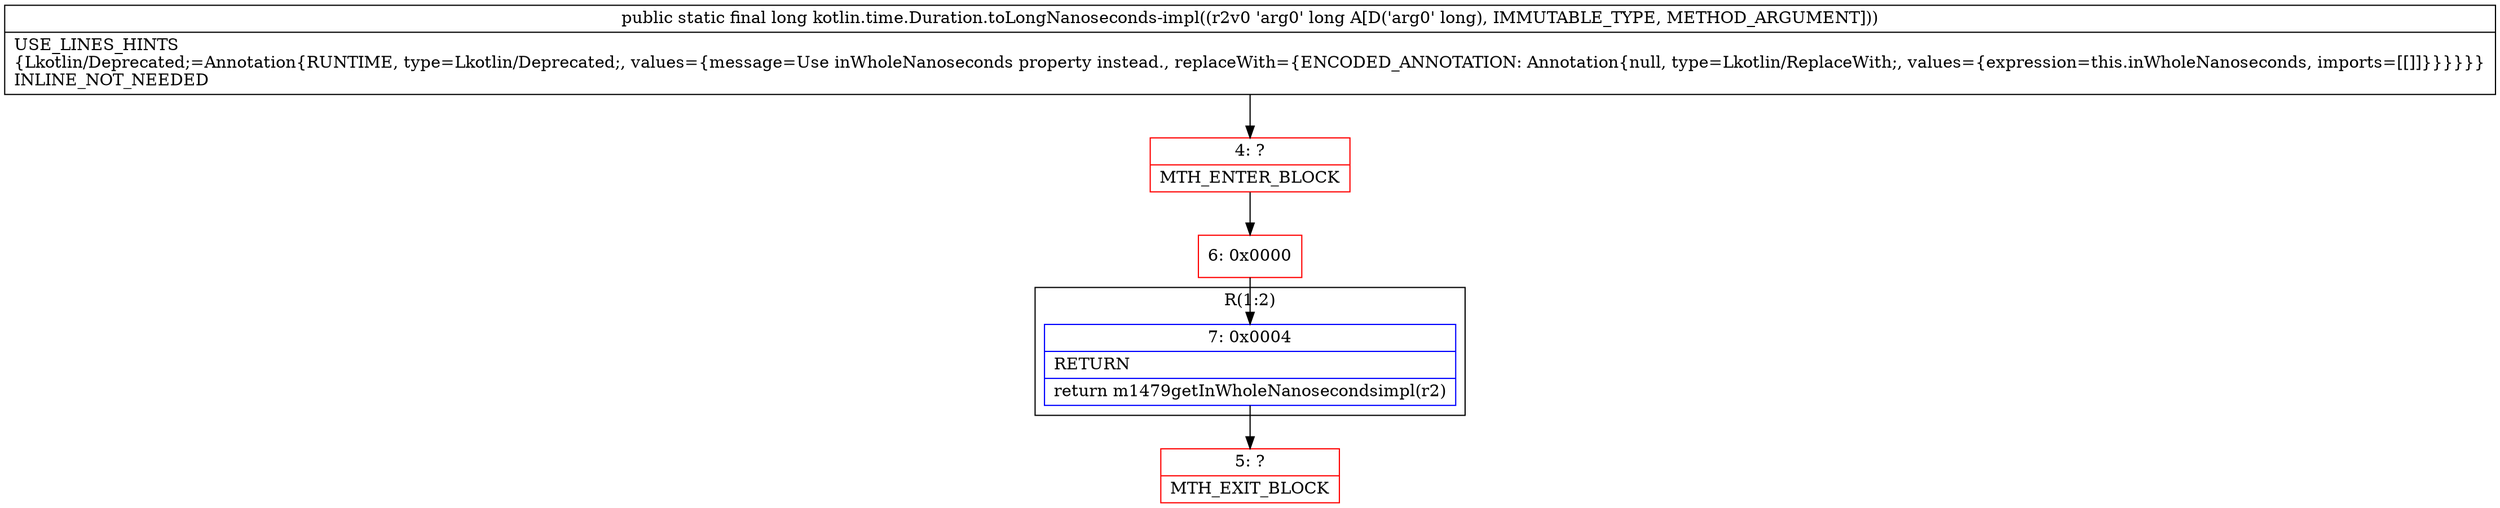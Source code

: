 digraph "CFG forkotlin.time.Duration.toLongNanoseconds\-impl(J)J" {
subgraph cluster_Region_2131913240 {
label = "R(1:2)";
node [shape=record,color=blue];
Node_7 [shape=record,label="{7\:\ 0x0004|RETURN\l|return m1479getInWholeNanosecondsimpl(r2)\l}"];
}
Node_4 [shape=record,color=red,label="{4\:\ ?|MTH_ENTER_BLOCK\l}"];
Node_6 [shape=record,color=red,label="{6\:\ 0x0000}"];
Node_5 [shape=record,color=red,label="{5\:\ ?|MTH_EXIT_BLOCK\l}"];
MethodNode[shape=record,label="{public static final long kotlin.time.Duration.toLongNanoseconds\-impl((r2v0 'arg0' long A[D('arg0' long), IMMUTABLE_TYPE, METHOD_ARGUMENT]))  | USE_LINES_HINTS\l\{Lkotlin\/Deprecated;=Annotation\{RUNTIME, type=Lkotlin\/Deprecated;, values=\{message=Use inWholeNanoseconds property instead., replaceWith=\{ENCODED_ANNOTATION: Annotation\{null, type=Lkotlin\/ReplaceWith;, values=\{expression=this.inWholeNanoseconds, imports=[[]]\}\}\}\}\}\}\lINLINE_NOT_NEEDED\l}"];
MethodNode -> Node_4;Node_7 -> Node_5;
Node_4 -> Node_6;
Node_6 -> Node_7;
}

